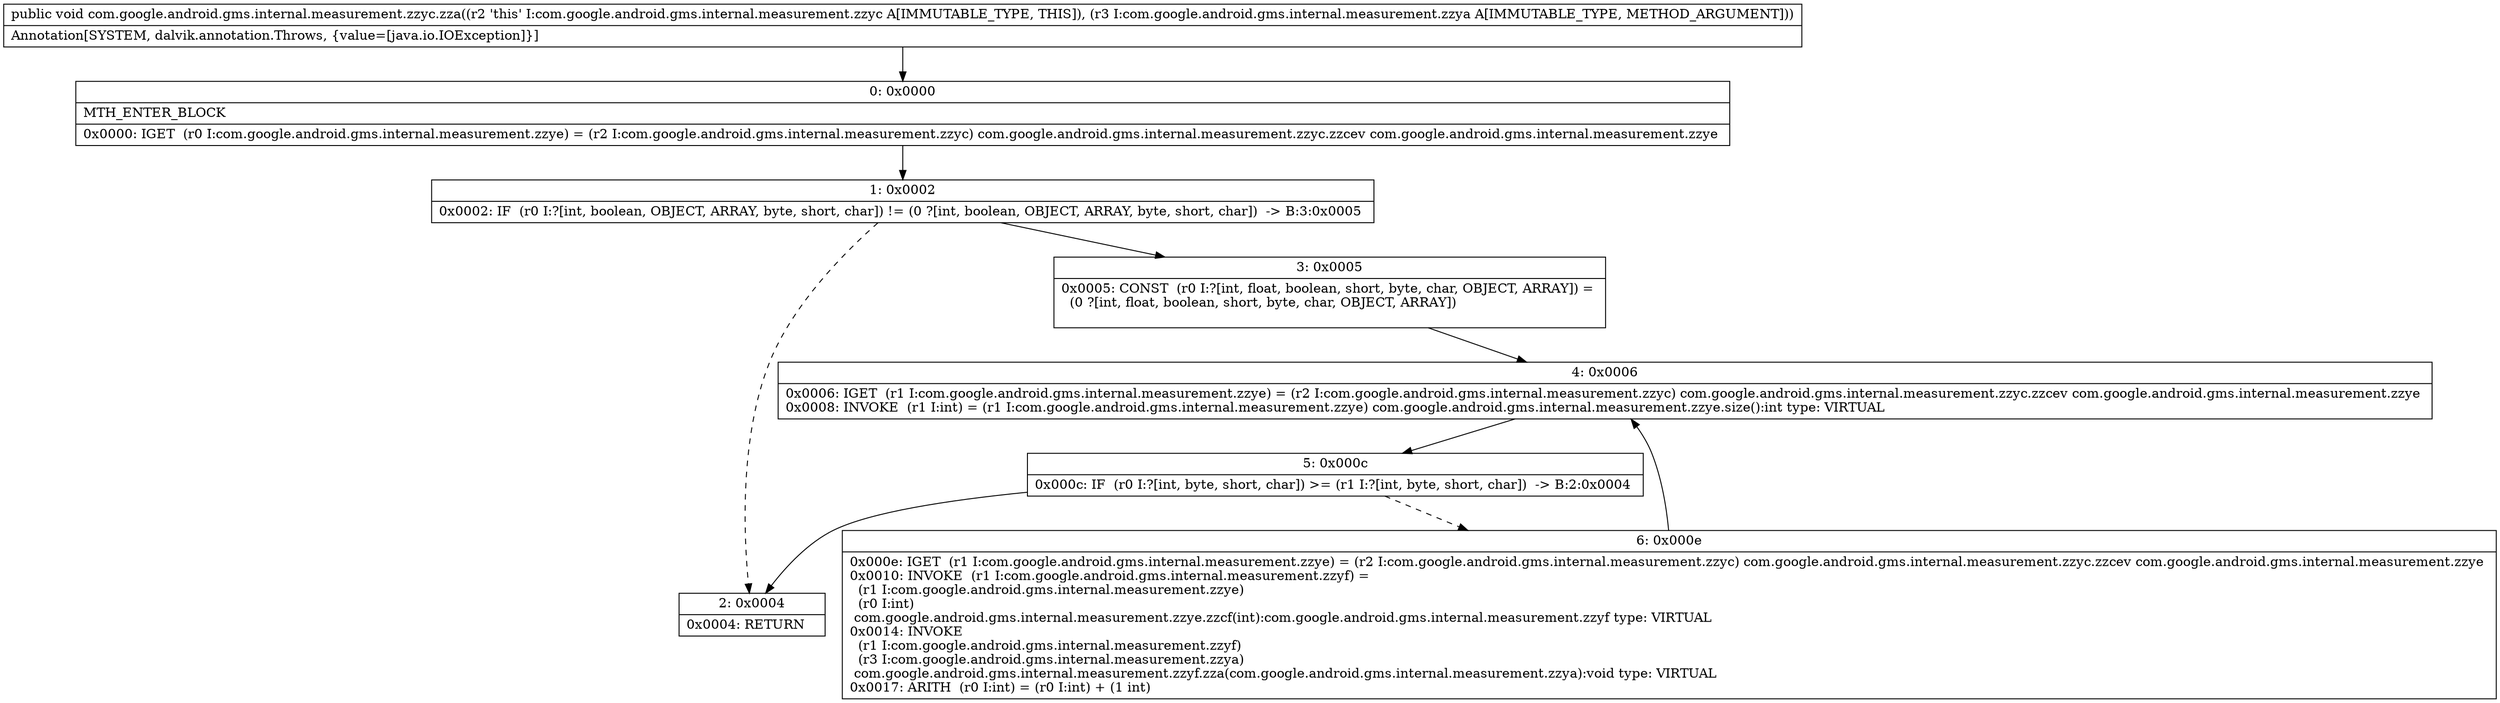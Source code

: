 digraph "CFG forcom.google.android.gms.internal.measurement.zzyc.zza(Lcom\/google\/android\/gms\/internal\/measurement\/zzya;)V" {
Node_0 [shape=record,label="{0\:\ 0x0000|MTH_ENTER_BLOCK\l|0x0000: IGET  (r0 I:com.google.android.gms.internal.measurement.zzye) = (r2 I:com.google.android.gms.internal.measurement.zzyc) com.google.android.gms.internal.measurement.zzyc.zzcev com.google.android.gms.internal.measurement.zzye \l}"];
Node_1 [shape=record,label="{1\:\ 0x0002|0x0002: IF  (r0 I:?[int, boolean, OBJECT, ARRAY, byte, short, char]) != (0 ?[int, boolean, OBJECT, ARRAY, byte, short, char])  \-\> B:3:0x0005 \l}"];
Node_2 [shape=record,label="{2\:\ 0x0004|0x0004: RETURN   \l}"];
Node_3 [shape=record,label="{3\:\ 0x0005|0x0005: CONST  (r0 I:?[int, float, boolean, short, byte, char, OBJECT, ARRAY]) = \l  (0 ?[int, float, boolean, short, byte, char, OBJECT, ARRAY])\l \l}"];
Node_4 [shape=record,label="{4\:\ 0x0006|0x0006: IGET  (r1 I:com.google.android.gms.internal.measurement.zzye) = (r2 I:com.google.android.gms.internal.measurement.zzyc) com.google.android.gms.internal.measurement.zzyc.zzcev com.google.android.gms.internal.measurement.zzye \l0x0008: INVOKE  (r1 I:int) = (r1 I:com.google.android.gms.internal.measurement.zzye) com.google.android.gms.internal.measurement.zzye.size():int type: VIRTUAL \l}"];
Node_5 [shape=record,label="{5\:\ 0x000c|0x000c: IF  (r0 I:?[int, byte, short, char]) \>= (r1 I:?[int, byte, short, char])  \-\> B:2:0x0004 \l}"];
Node_6 [shape=record,label="{6\:\ 0x000e|0x000e: IGET  (r1 I:com.google.android.gms.internal.measurement.zzye) = (r2 I:com.google.android.gms.internal.measurement.zzyc) com.google.android.gms.internal.measurement.zzyc.zzcev com.google.android.gms.internal.measurement.zzye \l0x0010: INVOKE  (r1 I:com.google.android.gms.internal.measurement.zzyf) = \l  (r1 I:com.google.android.gms.internal.measurement.zzye)\l  (r0 I:int)\l com.google.android.gms.internal.measurement.zzye.zzcf(int):com.google.android.gms.internal.measurement.zzyf type: VIRTUAL \l0x0014: INVOKE  \l  (r1 I:com.google.android.gms.internal.measurement.zzyf)\l  (r3 I:com.google.android.gms.internal.measurement.zzya)\l com.google.android.gms.internal.measurement.zzyf.zza(com.google.android.gms.internal.measurement.zzya):void type: VIRTUAL \l0x0017: ARITH  (r0 I:int) = (r0 I:int) + (1 int) \l}"];
MethodNode[shape=record,label="{public void com.google.android.gms.internal.measurement.zzyc.zza((r2 'this' I:com.google.android.gms.internal.measurement.zzyc A[IMMUTABLE_TYPE, THIS]), (r3 I:com.google.android.gms.internal.measurement.zzya A[IMMUTABLE_TYPE, METHOD_ARGUMENT]))  | Annotation[SYSTEM, dalvik.annotation.Throws, \{value=[java.io.IOException]\}]\l}"];
MethodNode -> Node_0;
Node_0 -> Node_1;
Node_1 -> Node_2[style=dashed];
Node_1 -> Node_3;
Node_3 -> Node_4;
Node_4 -> Node_5;
Node_5 -> Node_2;
Node_5 -> Node_6[style=dashed];
Node_6 -> Node_4;
}

